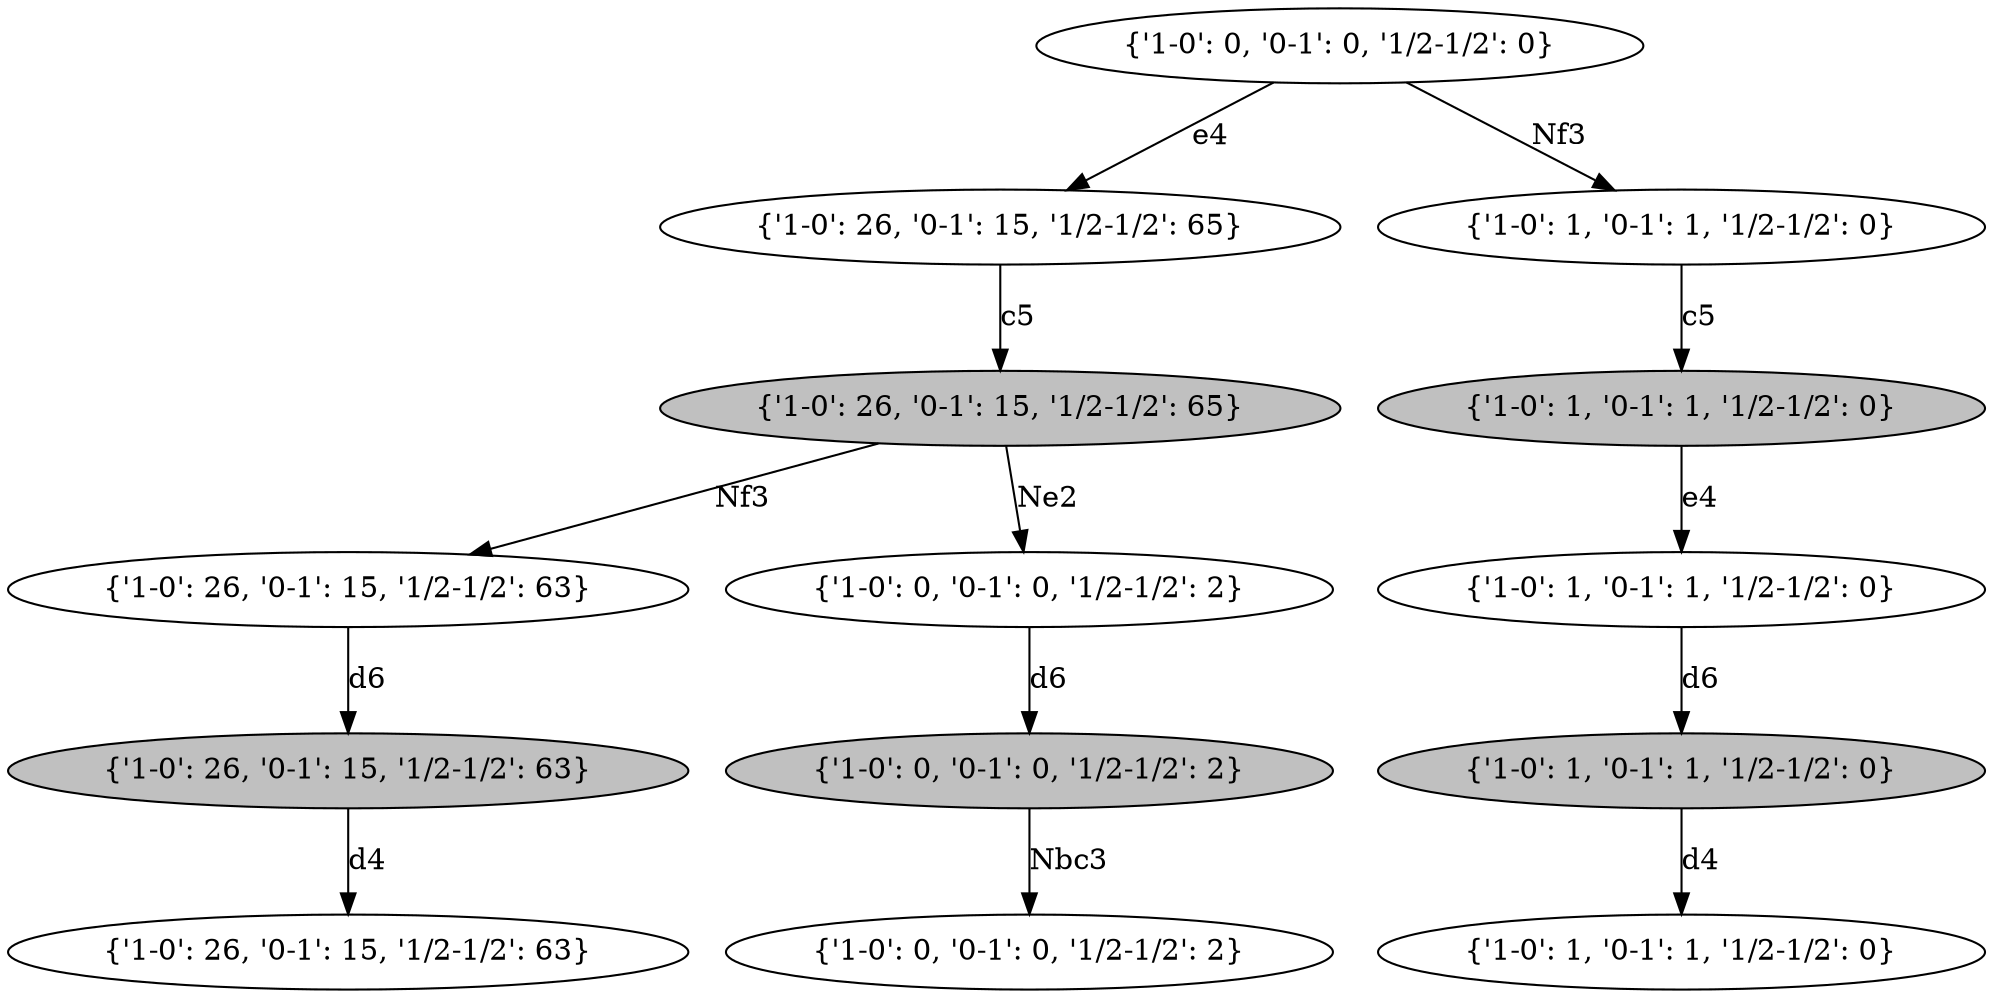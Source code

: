 digraph G {
1708243464064 [label="{'1-0': 0, '0-1': 0, '1/2-1/2': 0}" fillcolor="white", style="filled"] 
1708243464064 -> 1708794385536 [label="e4"]
1708794385536 [label="{'1-0': 26, '0-1': 15, '1/2-1/2': 65}" fillcolor="white", style="filled"] 
1708794385536 -> 1708794385584 [label="c5"]
1708794385584 [label="{'1-0': 26, '0-1': 15, '1/2-1/2': 65}" fillcolor="grey", style="filled"] 
1708794385584 -> 1708794385632 [label="Nf3"]
1708794385632 [label="{'1-0': 26, '0-1': 15, '1/2-1/2': 63}" fillcolor="white", style="filled"] 
1708794385632 -> 1708794385680 [label="d6"]
1708794385680 [label="{'1-0': 26, '0-1': 15, '1/2-1/2': 63}" fillcolor="grey", style="filled"] 
1708794385680 -> 1708794385728 [label="d4"]
1708794385728 [label="{'1-0': 26, '0-1': 15, '1/2-1/2': 63}" fillcolor="white", style="filled"] 
1708794385584 [label="{'1-0': 26, '0-1': 15, '1/2-1/2': 65}" fillcolor="grey", style="filled"] 
1708794385584 -> 1708696965504 [label="Ne2"]
1708696965504 [label="{'1-0': 0, '0-1': 0, '1/2-1/2': 2}" fillcolor="white", style="filled"] 
1708696965504 -> 1708696965552 [label="d6"]
1708696965552 [label="{'1-0': 0, '0-1': 0, '1/2-1/2': 2}" fillcolor="grey", style="filled"] 
1708696965552 -> 1708696965600 [label="Nbc3"]
1708696965600 [label="{'1-0': 0, '0-1': 0, '1/2-1/2': 2}" fillcolor="white", style="filled"] 
1708243464064 [label="{'1-0': 0, '0-1': 0, '1/2-1/2': 0}" fillcolor="white", style="filled"] 
1708243464064 -> 1708693911488 [label="Nf3"]
1708693911488 [label="{'1-0': 1, '0-1': 1, '1/2-1/2': 0}" fillcolor="white", style="filled"] 
1708693911488 -> 1708693911536 [label="c5"]
1708693911536 [label="{'1-0': 1, '0-1': 1, '1/2-1/2': 0}" fillcolor="grey", style="filled"] 
1708693911536 -> 1708693911584 [label="e4"]
1708693911584 [label="{'1-0': 1, '0-1': 1, '1/2-1/2': 0}" fillcolor="white", style="filled"] 
1708693911584 -> 1708693911632 [label="d6"]
1708693911632 [label="{'1-0': 1, '0-1': 1, '1/2-1/2': 0}" fillcolor="grey", style="filled"] 
1708693911632 -> 1708693911680 [label="d4"]
1708693911680 [label="{'1-0': 1, '0-1': 1, '1/2-1/2': 0}" fillcolor="white", style="filled"] 
}
